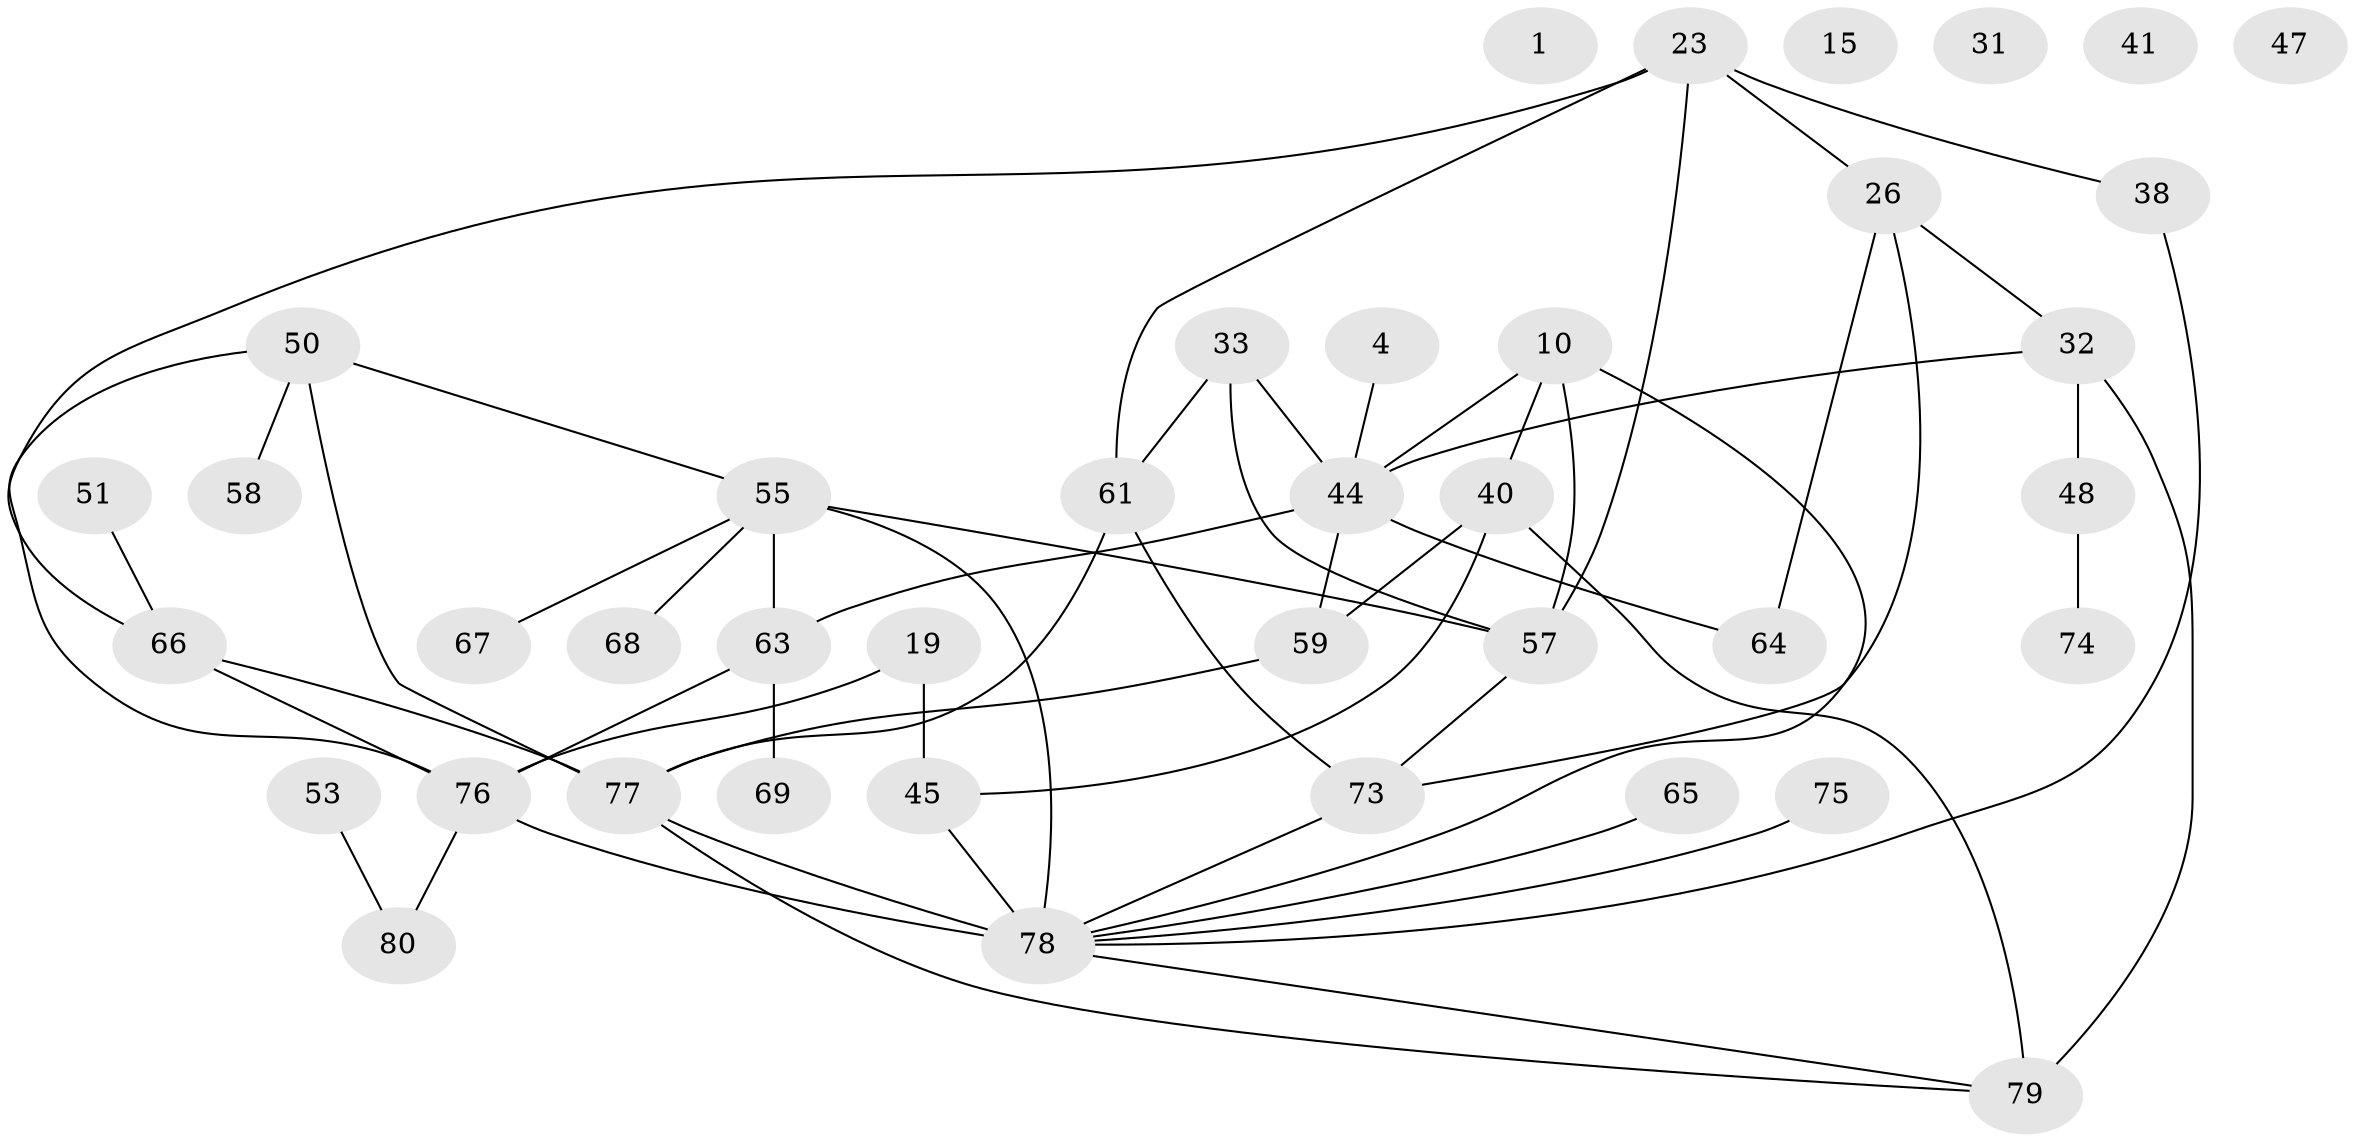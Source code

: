 // original degree distribution, {0: 0.05, 3: 0.225, 1: 0.2, 5: 0.0375, 6: 0.025, 4: 0.2125, 2: 0.225, 7: 0.0125, 8: 0.0125}
// Generated by graph-tools (version 1.1) at 2025/39/03/09/25 04:39:21]
// undirected, 40 vertices, 57 edges
graph export_dot {
graph [start="1"]
  node [color=gray90,style=filled];
  1;
  4;
  10;
  15;
  19;
  23 [super="+22"];
  26 [super="+3+11"];
  31;
  32 [super="+2"];
  33 [super="+20"];
  38;
  40 [super="+30"];
  41;
  44 [super="+9"];
  45;
  47 [super="+16+46"];
  48;
  50 [super="+18"];
  51;
  53;
  55 [super="+12+37"];
  57 [super="+13+56"];
  58;
  59 [super="+28"];
  61 [super="+5"];
  63 [super="+27+62"];
  64;
  65;
  66;
  67;
  68;
  69;
  73 [super="+7+36+49+39"];
  74;
  75;
  76;
  77 [super="+70+72"];
  78 [super="+43+71"];
  79 [super="+24+54"];
  80;
  4 -- 44;
  10 -- 44 [weight=2];
  10 -- 57 [weight=2];
  10 -- 40;
  10 -- 78;
  19 -- 45;
  19 -- 76;
  23 -- 38;
  23 -- 26 [weight=2];
  23 -- 61 [weight=2];
  23 -- 66;
  23 -- 57;
  26 -- 32;
  26 -- 64;
  26 -- 73;
  32 -- 48;
  32 -- 44;
  32 -- 79 [weight=2];
  33 -- 44;
  33 -- 61;
  33 -- 57;
  38 -- 78;
  40 -- 59;
  40 -- 45;
  40 -- 79;
  44 -- 59 [weight=2];
  44 -- 64;
  44 -- 63;
  45 -- 78 [weight=2];
  48 -- 74;
  50 -- 55;
  50 -- 76 [weight=2];
  50 -- 58;
  50 -- 77 [weight=2];
  51 -- 66;
  53 -- 80;
  55 -- 57;
  55 -- 68;
  55 -- 78 [weight=2];
  55 -- 67;
  55 -- 63;
  57 -- 73;
  59 -- 77;
  61 -- 73;
  61 -- 77;
  63 -- 76;
  63 -- 69;
  65 -- 78;
  66 -- 76;
  66 -- 77;
  73 -- 78;
  75 -- 78;
  76 -- 80;
  76 -- 78 [weight=2];
  77 -- 78;
  77 -- 79;
  78 -- 79;
}
